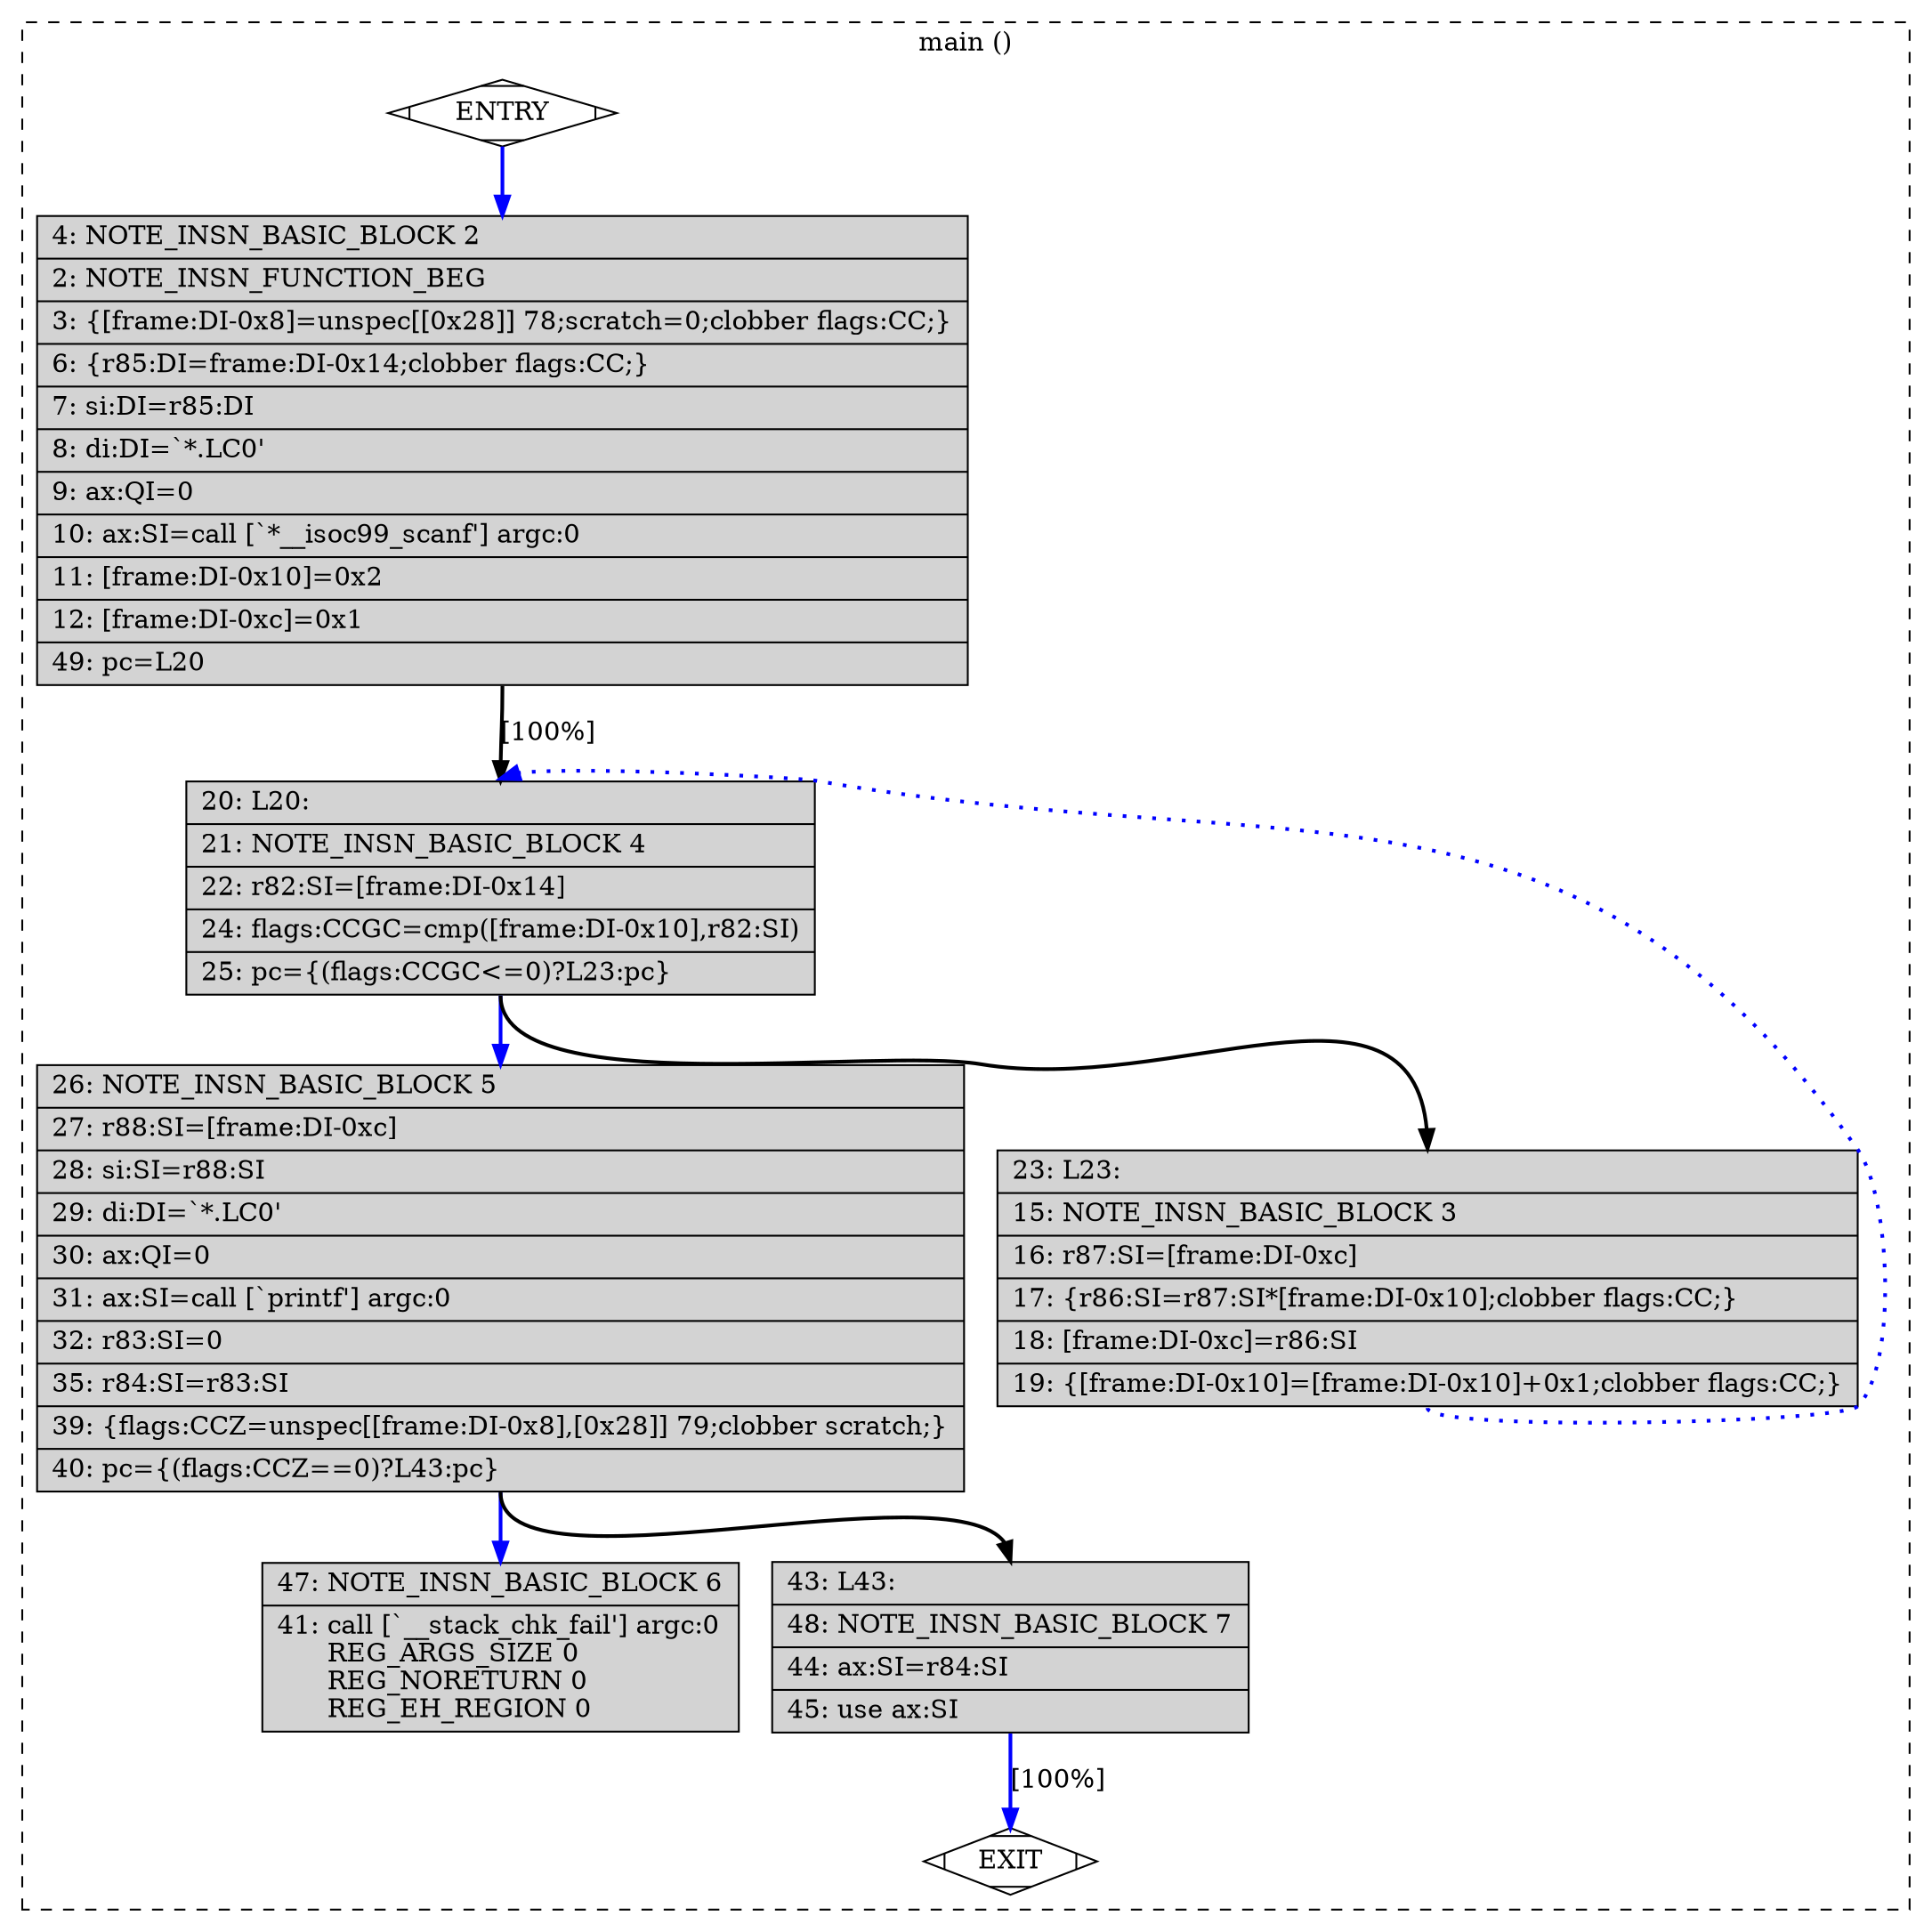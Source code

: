 digraph "main.c.275r.asmcons" {
overlap=false;
subgraph "cluster_main" {
	style="dashed";
	color="black";
	label="main ()";
	fn_0_basic_block_0 [shape=Mdiamond,style=filled,fillcolor=white,label="ENTRY"];

	fn_0_basic_block_2 [shape=record,style=filled,fillcolor=lightgrey,label="{\ \ \ \ 4:\ NOTE_INSN_BASIC_BLOCK\ 2\l\
|\ \ \ \ 2:\ NOTE_INSN_FUNCTION_BEG\l\
|\ \ \ \ 3:\ \{[frame:DI-0x8]=unspec[[0x28]]\ 78;scratch=0;clobber\ flags:CC;\}\l\
|\ \ \ \ 6:\ \{r85:DI=frame:DI-0x14;clobber\ flags:CC;\}\l\
|\ \ \ \ 7:\ si:DI=r85:DI\l\
|\ \ \ \ 8:\ di:DI=`*.LC0'\l\
|\ \ \ \ 9:\ ax:QI=0\l\
|\ \ \ 10:\ ax:SI=call\ [`*__isoc99_scanf']\ argc:0\l\
|\ \ \ 11:\ [frame:DI-0x10]=0x2\l\
|\ \ \ 12:\ [frame:DI-0xc]=0x1\l\
|\ \ \ 49:\ pc=L20\l\
}"];

	fn_0_basic_block_4 [shape=record,style=filled,fillcolor=lightgrey,label="{\ \ \ 20:\ L20:\l\
|\ \ \ 21:\ NOTE_INSN_BASIC_BLOCK\ 4\l\
|\ \ \ 22:\ r82:SI=[frame:DI-0x14]\l\
|\ \ \ 24:\ flags:CCGC=cmp([frame:DI-0x10],r82:SI)\l\
|\ \ \ 25:\ pc=\{(flags:CCGC\<=0)?L23:pc\}\l\
}"];

	fn_0_basic_block_5 [shape=record,style=filled,fillcolor=lightgrey,label="{\ \ \ 26:\ NOTE_INSN_BASIC_BLOCK\ 5\l\
|\ \ \ 27:\ r88:SI=[frame:DI-0xc]\l\
|\ \ \ 28:\ si:SI=r88:SI\l\
|\ \ \ 29:\ di:DI=`*.LC0'\l\
|\ \ \ 30:\ ax:QI=0\l\
|\ \ \ 31:\ ax:SI=call\ [`printf']\ argc:0\l\
|\ \ \ 32:\ r83:SI=0\l\
|\ \ \ 35:\ r84:SI=r83:SI\l\
|\ \ \ 39:\ \{flags:CCZ=unspec[[frame:DI-0x8],[0x28]]\ 79;clobber\ scratch;\}\l\
|\ \ \ 40:\ pc=\{(flags:CCZ==0)?L43:pc\}\l\
}"];

	fn_0_basic_block_6 [shape=record,style=filled,fillcolor=lightgrey,label="{\ \ \ 47:\ NOTE_INSN_BASIC_BLOCK\ 6\l\
|\ \ \ 41:\ call\ [`__stack_chk_fail']\ argc:0\l\
\ \ \ \ \ \ REG_ARGS_SIZE\ 0\l\
\ \ \ \ \ \ REG_NORETURN\ 0\l\
\ \ \ \ \ \ REG_EH_REGION\ 0\l\
}"];

	fn_0_basic_block_7 [shape=record,style=filled,fillcolor=lightgrey,label="{\ \ \ 43:\ L43:\l\
|\ \ \ 48:\ NOTE_INSN_BASIC_BLOCK\ 7\l\
|\ \ \ 44:\ ax:SI=r84:SI\l\
|\ \ \ 45:\ use\ ax:SI\l\
}"];

	fn_0_basic_block_3 [shape=record,style=filled,fillcolor=lightgrey,label="{\ \ \ 23:\ L23:\l\
|\ \ \ 15:\ NOTE_INSN_BASIC_BLOCK\ 3\l\
|\ \ \ 16:\ r87:SI=[frame:DI-0xc]\l\
|\ \ \ 17:\ \{r86:SI=r87:SI*[frame:DI-0x10];clobber\ flags:CC;\}\l\
|\ \ \ 18:\ [frame:DI-0xc]=r86:SI\l\
|\ \ \ 19:\ \{[frame:DI-0x10]=[frame:DI-0x10]+0x1;clobber\ flags:CC;\}\l\
}"];

	fn_0_basic_block_1 [shape=Mdiamond,style=filled,fillcolor=white,label="EXIT"];

	fn_0_basic_block_0:s -> fn_0_basic_block_2:n [style="solid,bold",color=blue,weight=100,constraint=true];
	fn_0_basic_block_2:s -> fn_0_basic_block_4:n [style="solid,bold",color=black,weight=10,constraint=true,label="[100%]"];
	fn_0_basic_block_3:s -> fn_0_basic_block_4:n [style="dotted,bold",color=blue,weight=10,constraint=false];
	fn_0_basic_block_4:s -> fn_0_basic_block_3:n [style="solid,bold",color=black,weight=10,constraint=true];
	fn_0_basic_block_4:s -> fn_0_basic_block_5:n [style="solid,bold",color=blue,weight=100,constraint=true];
	fn_0_basic_block_5:s -> fn_0_basic_block_7:n [style="solid,bold",color=black,weight=10,constraint=true];
	fn_0_basic_block_5:s -> fn_0_basic_block_6:n [style="solid,bold",color=blue,weight=100,constraint=true];
	fn_0_basic_block_7:s -> fn_0_basic_block_1:n [style="solid,bold",color=blue,weight=100,constraint=true,label="[100%]"];
	fn_0_basic_block_0:s -> fn_0_basic_block_1:n [style="invis",constraint=true];
}
}
